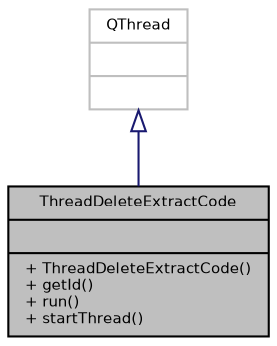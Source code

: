 digraph "ThreadDeleteExtractCode"
{
 // INTERACTIVE_SVG=YES
  bgcolor="transparent";
  edge [fontname="Helvetica",fontsize="7",labelfontname="Helvetica",labelfontsize="7"];
  node [fontname="Helvetica",fontsize="7",shape=record];
  Node1 [label="{ThreadDeleteExtractCode\n||+ ThreadDeleteExtractCode()\l+ getId()\l+ run()\l+ startThread()\l}",height=0.2,width=0.4,color="black", fillcolor="grey75", style="filled", fontcolor="black"];
  Node2 -> Node1 [dir="back",color="midnightblue",fontsize="7",style="solid",arrowtail="onormal",fontname="Helvetica"];
  Node2 [label="{QThread\n||}",height=0.2,width=0.4,color="grey75"];
}
